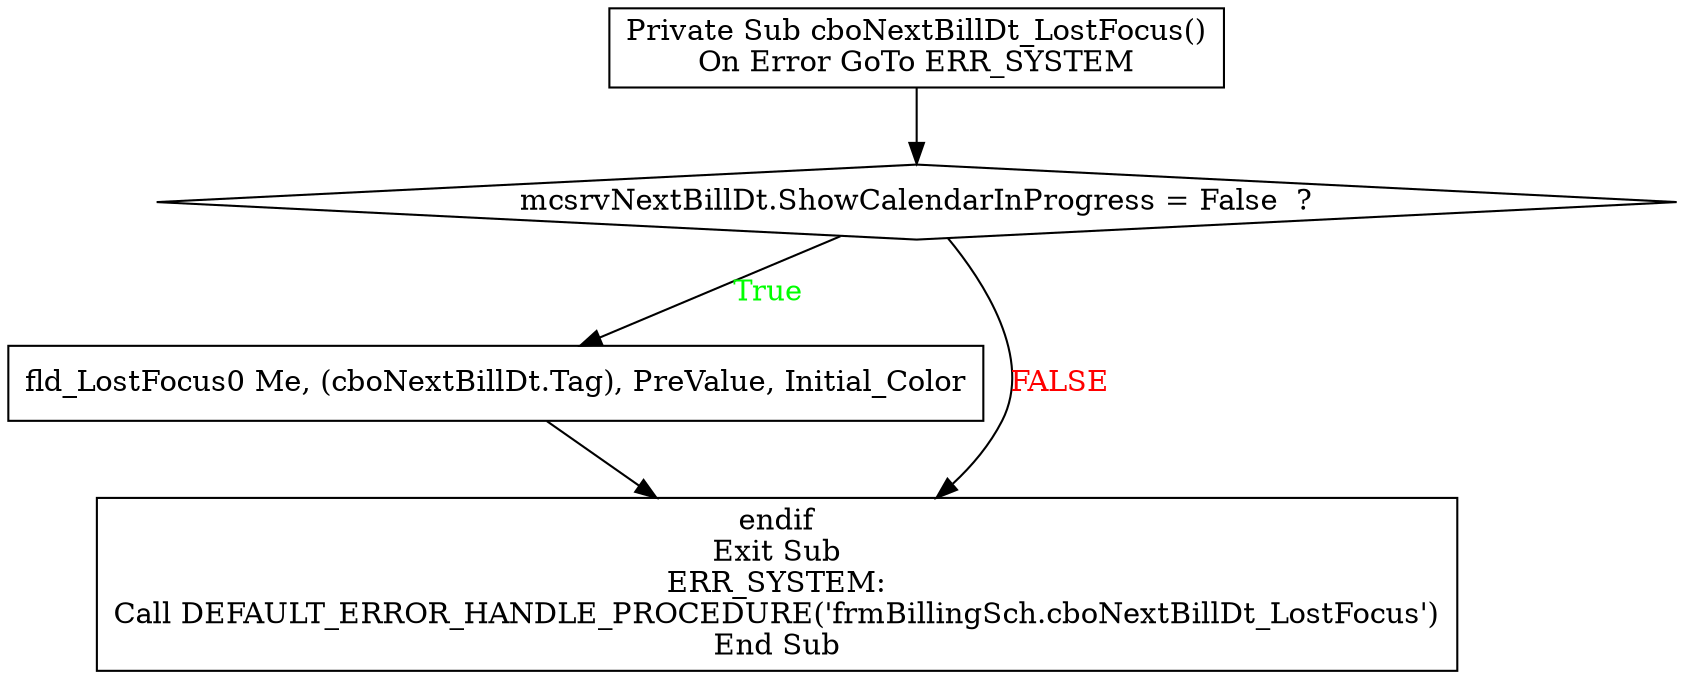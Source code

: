 digraph G{
Node_1 [ label ="Private Sub cboNextBillDt_LostFocus()\nOn Error GoTo ERR_SYSTEM",shape="box"];
Node_2 [ label ="mcsrvNextBillDt.ShowCalendarInProgress = False  ?",shape="diamond"];
Node_3 [ label ="fld_LostFocus0 Me, (cboNextBillDt.Tag), PreValue, Initial_Color",shape="box"];
Node_4 [ label ="endif\nExit Sub\nERR_SYSTEM:\nCall DEFAULT_ERROR_HANDLE_PROCEDURE('frmBillingSch.cboNextBillDt_LostFocus')\nEnd Sub",shape="box"];
Node_2 -> Node_3 [label="True",fontcolor="GREEN"];
Node_1 -> Node_2;
Node_2 -> Node_4 [label="FALSE",fontcolor="RED"];
Node_3 -> Node_4;
}
